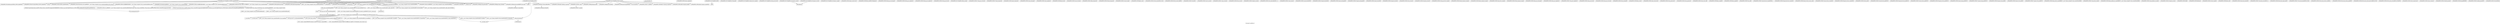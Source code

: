 digraph "Call graph: fix_addforce.ll" {
	label="Call graph: fix_addforce.ll";

	Node0x563d6d9faa80 [shape=record,label="{_ZN9LAMMPS_NS11FixAddForceC2EPNS_6LAMMPSEiPPc}"];
	Node0x563d6d9faa80 -> Node0x563d6d8ec5d0;
	Node0x563d6d9faa80 -> Node0x563d6d8ebd90;
	Node0x563d6d9faa80 -> Node0x563d6d8ebeb0;
	Node0x563d6d9faa80 -> Node0x563d6d91d2f0;
	Node0x563d6d9faa80 -> Node0x563d6d9a6830;
	Node0x563d6d9faa80 -> Node0x563d6d8ed1c0;
	Node0x563d6d9faa80 -> Node0x563d6d8ed3c0;
	Node0x563d6d9faa80 -> Node0x563d6d995bb0;
	Node0x563d6d9faa80 -> Node0x563d6d8ec990;
	Node0x563d6d9faa80 -> Node0x563d6d9fac10;
	Node0x563d6d9faa80 -> Node0x563d6d9faeb0;
	Node0x563d6d9faa80 -> Node0x563d6d8ac2d0;
	Node0x563d6d9faa80 -> Node0x563d6d8ef140;
	Node0x563d6d9faa80 -> Node0x563d6d8ef0b0;
	Node0x563d6d9faa80 -> Node0x563d6d8ecfd0;
	Node0x563d6d9faa80 -> Node0x563d6d9eb260;
	Node0x563d6d8ec5d0 [shape=record,label="{_ZN9LAMMPS_NS3FixC2EPNS_6LAMMPSEiPPc}"];
	Node0x563d6d8ed1c0 [shape=record,label="{_ZN9LAMMPS_NS5utils16missing_cmd_argsERKNSt7__cxx1112basic_stringIcSt11char_traitsIcESaIcEEEiS8_PNS_5ErrorE}"];
	Node0x563d6d8ebd90 [shape=record,label="{_ZNSaIcEC1Ev}"];
	Node0x563d6d8ebeb0 [shape=record,label="{_ZNSt7__cxx1112basic_stringIcSt11char_traitsIcESaIcEEC2IS3_EEPKcRKS3_}"];
	Node0x563d6d8ebeb0 -> Node0x563d6d90c400;
	Node0x563d6d8ebeb0 -> Node0x563d6d911d80;
	Node0x563d6d8ebeb0 -> Node0x563d6d900610;
	Node0x563d6d8ebeb0 -> Node0x563d6d904fb0;
	Node0x563d6d8ebeb0 -> Node0x563d6d909e20;
	Node0x563d6d90d410 [shape=record,label="{__gxx_personality_v0}"];
	Node0x563d6d8ed3c0 [shape=record,label="{_ZNSt7__cxx1112basic_stringIcSt11char_traitsIcESaIcEED1Ev}"];
	Node0x563d6d995bb0 [shape=record,label="{_ZNSaIcED1Ev}"];
	Node0x563d6d9faeb0 [shape=record,label="{_ZN9LAMMPS_NS5utils8strmatchERKNSt7__cxx1112basic_stringIcSt11char_traitsIcESaIcEEES8_}"];
	Node0x563d6d9fac10 [shape=record,label="{_ZN9LAMMPS_NS5utils6strdupERKNSt7__cxx1112basic_stringIcSt11char_traitsIcESaIcEEE}"];
	Node0x563d6d9eb260 [shape=record,label="{_ZN9LAMMPS_NS5utils7numericEPKciS2_bPNS_6LAMMPSE}"];
	Node0x563d6d8ac2d0 [shape=record,label="{strcmp}"];
	Node0x563d6d8ecfd0 [shape=record,label="{_ZN9LAMMPS_NS5utils8inumericEPKciS2_bPNS_6LAMMPSE}"];
	Node0x563d6d8ef0b0 [shape=record,label="{_ZN9LAMMPS_NS5Error3allIJRiEEEvRKNSt7__cxx1112basic_stringIcSt11char_traitsIcESaIcEEEiSA_DpOT_}"];
	Node0x563d6d8ef0b0 -> Node0x563d6d911f50;
	Node0x563d6d8ef0b0 -> Node0x563d6d914c30;
	Node0x563d6d8ef0b0 -> Node0x563d6d915520;
	Node0x563d6d8ef140 [shape=record,label="{_ZNK9LAMMPS_NS6Domain16get_region_by_idERKNSt7__cxx1112basic_stringIcSt11char_traitsIcESaIcEEE}"];
	Node0x563d6d8ec990 [shape=record,label="{_ZN9LAMMPS_NS5Error3allIJRPcEEEvRKNSt7__cxx1112basic_stringIcSt11char_traitsIcESaIcEEEiSB_DpOT_}"];
	Node0x563d6d8ec990 -> Node0x563d6d911f50;
	Node0x563d6d8ec990 -> Node0x563d6d917220;
	Node0x563d6d8ec990 -> Node0x563d6d915520;
	Node0x563d6d9a6830 [shape=record,label="{_ZN9LAMMPS_NS6Memory6createIdEEPPT_RS4_iiPKc}"];
	Node0x563d6d9a6830 -> Node0x563d6d918370;
	Node0x563d6d9e6f00 [shape=record,label="{_ZN9LAMMPS_NS3Fix13post_neighborEv}"];
	Node0x563d6d91d2f0 [shape=record,label="{_ZN9LAMMPS_NS3FixD2Ev}"];
	Node0x563d6d919530 [shape=record,label="{_ZN9LAMMPS_NS11FixAddForceD2Ev}"];
	Node0x563d6d919530 -> Node0x563d6d91bf10;
	Node0x563d6d919530 -> Node0x563d6d91f250;
	Node0x563d6d919530 -> Node0x563d6d91d2f0;
	Node0x563d6d919530 -> Node0x563d6d91d4c0;
	Node0x563d6d91bf10 [shape=record,label="{_ZdaPv}"];
	Node0x563d6d91d4c0 [shape=record,label="{_ZN9LAMMPS_NS6Memory7destroyIdEEvRPPT_}"];
	Node0x563d6d91d4c0 -> Node0x563d6d91fae0;
	Node0x563d6d91f250 [shape=record,label="{__clang_call_terminate}"];
	Node0x563d6d91f250 -> Node0x563d6d922190;
	Node0x563d6d91f250 -> Node0x563d6d923ab0;
	Node0x563d6d922190 [shape=record,label="{__cxa_begin_catch}"];
	Node0x563d6d923ab0 [shape=record,label="{_ZSt9terminatev}"];
	Node0x563d6d924c50 [shape=record,label="{_ZN9LAMMPS_NS11FixAddForceD0Ev}"];
	Node0x563d6d924c50 -> Node0x563d6d926360;
	Node0x563d6d926360 [shape=record,label="{_ZdlPv}"];
	Node0x563d6d927d10 [shape=record,label="{_ZN9LAMMPS_NS11FixAddForce7setmaskEv}"];
	Node0x563d6d9288d0 [shape=record,label="{_ZN9LAMMPS_NS11FixAddForce4initEv}"];
	Node0x563d6d9288d0 -> Node0x563d6d929830;
	Node0x563d6d9288d0 -> Node0x563d6d8ebd90;
	Node0x563d6d9288d0 -> Node0x563d6d8ebeb0;
	Node0x563d6d9288d0 -> Node0x563d6d995bb0;
	Node0x563d6d9288d0 -> Node0x563d6d8ed3c0;
	Node0x563d6d9288d0 -> Node0x563d6d8ec990;
	Node0x563d6d9288d0 -> Node0x563d6d92ccb0;
	Node0x563d6d9288d0 -> Node0x563d6d9faeb0;
	Node0x563d6d9288d0 -> Node0x563d6d92aca0;
	Node0x563d6d9288d0 -> Node0x563d6d8ef140;
	Node0x563d6d9288d0 -> Node0x563d6da0a7f0;
	Node0x563d6d9288d0 -> Node0x563d6da0a770;
	Node0x563d6d93f6a0 [shape=record,label="{_ZN9LAMMPS_NS3Fix7v_tallyEiPd}"];
	Node0x563d6d944c80 [shape=record,label="{_ZN9LAMMPS_NS6Modify17clearstep_computeEv}"];
	Node0x563d6d9412a0 [shape=record,label="{_ZN9LAMMPS_NS8Variable13compute_equalEi}"];
	Node0x563d6d943660 [shape=record,label="{_ZN9LAMMPS_NS8Variable12compute_atomEiiPdii}"];
	Node0x563d6d9462c0 [shape=record,label="{_ZN9LAMMPS_NS6Modify15addstep_computeEl}"];
	Node0x563d6d94a380 [shape=record,label="{_ZN9LAMMPS_NS11FixAddForce16post_force_respaEiii}"];
	Node0x563d6d94af80 [shape=record,label="{_ZN9LAMMPS_NS11FixAddForce14min_post_forceEi}"];
	Node0x563d6d950350 [shape=record,label="{_ZN9LAMMPS_NS11FixAddForce14compute_scalarEv}"];
	Node0x563d6d950350 -> Node0x563d6d950b10;
	Node0x563d6d950b10 [shape=record,label="{MPI_Allreduce}"];
	Node0x563d6d953c60 [shape=record,label="{_ZN9LAMMPS_NS11FixAddForce14compute_vectorEi}"];
	Node0x563d6d953c60 -> Node0x563d6d950b10;
	Node0x563d6d954730 [shape=record,label="{_ZN9LAMMPS_NS11FixAddForce12memory_usageEv}"];
	Node0x563d6d955a90 [shape=record,label="{_ZN9LAMMPS_NS3Fix16post_constructorEv}"];
	Node0x563d6d957490 [shape=record,label="{_ZN9LAMMPS_NS3Fix9init_listEiPNS_9NeighListE}"];
	Node0x563d6d957bf0 [shape=record,label="{_ZN9LAMMPS_NS3Fix18setup_pre_exchangeEv}"];
	Node0x563d6d959370 [shape=record,label="{_ZN9LAMMPS_NS3Fix18setup_pre_neighborEv}"];
	Node0x563d6d95a9a0 [shape=record,label="{_ZN9LAMMPS_NS3Fix19setup_post_neighborEv}"];
	Node0x563d6d95b730 [shape=record,label="{_ZN9LAMMPS_NS3Fix15setup_pre_forceEi}"];
	Node0x563d6d929830 [shape=record,label="{_ZN9LAMMPS_NS8Variable4findEPKc}"];
	Node0x563d6da0a770 [shape=record,label="{_ZN9LAMMPS_NS8Variable10equalstyleEi}"];
	Node0x563d6da0a7f0 [shape=record,label="{_ZN9LAMMPS_NS8Variable9atomstyleEi}"];
	Node0x563d6d92aca0 [shape=record,label="{_ZN9LAMMPS_NS5Error3allERKNSt7__cxx1112basic_stringIcSt11char_traitsIcESaIcEEEiS8_}"];
	Node0x563d6d92ccb0 [shape=record,label="{__dynamic_cast}"];
	Node0x563d6d9302c0 [shape=record,label="{_ZN9LAMMPS_NS11FixAddForce5setupEi}"];
	Node0x563d6d9302c0 -> Node0x563d6d8ebd90;
	Node0x563d6d9302c0 -> Node0x563d6d8ebeb0;
	Node0x563d6d9302c0 -> Node0x563d6d932ed0;
	Node0x563d6d9302c0 -> Node0x563d6d92ccb0;
	Node0x563d6d9302c0 -> Node0x563d6d9faeb0;
	Node0x563d6d9302c0 -> Node0x563d6d8ed3c0;
	Node0x563d6d9302c0 -> Node0x563d6d995bb0;
	Node0x563d6d9302c0 -> Node0x563d6d931930;
	Node0x563d6d931930 [shape=record,label="{_ZN9LAMMPS_NS5Respa13copy_flevel_fEi}"];
	Node0x563d6d932ed0 [shape=record,label="{_ZN9LAMMPS_NS5Respa13copy_f_flevelEi}"];
	Node0x563d6d935850 [shape=record,label="{_ZN9LAMMPS_NS11FixAddForce9min_setupEi}"];
	Node0x563d6d9369a0 [shape=record,label="{_ZN9LAMMPS_NS11FixAddForce10post_forceEi}"];
	Node0x563d6d9369a0 -> Node0x563d6d93b4c0;
	Node0x563d6d9369a0 -> Node0x563d6d93c0f0;
	Node0x563d6d9369a0 -> Node0x563d6d91d4c0;
	Node0x563d6d9369a0 -> Node0x563d6d9a6830;
	Node0x563d6d9369a0 -> Node0x563d6d93c730;
	Node0x563d6d9369a0 -> Node0x563d6d93cee0;
	Node0x563d6d9369a0 -> Node0x563d6d93df60;
	Node0x563d6d9369a0 -> Node0x563d6d93f6a0;
	Node0x563d6d9369a0 -> Node0x563d6d9462c0;
	Node0x563d6d9369a0 -> Node0x563d6d944c80;
	Node0x563d6d9369a0 -> Node0x563d6d9412a0;
	Node0x563d6d9369a0 -> Node0x563d6d943660;
	Node0x563d6d93b4c0 [shape=record,label="{_ZN9LAMMPS_NS3Fix6v_initEi}"];
	Node0x563d6d93b4c0 -> Node0x563d6d946c90;
	Node0x563d6d93c0f0 [shape=record,label="{_ZN9LAMMPS_NS6Region8prematchEv}"];
	Node0x563d6d93c730 [shape=record,label="{_ZN9LAMMPS_NS6Region5matchEddd}"];
	Node0x563d6d93cee0 [shape=record,label="{_ZN9LAMMPS_NS6Domain5unmapEPKdiPd}"];
	Node0x563d6d93df60 [shape=record,label="{llvm.fmuladd.f64}"];
	Node0x563d6d95bde0 [shape=record,label="{_ZN9LAMMPS_NS3Fix17setup_pre_reverseEii}"];
	Node0x563d6d95c2e0 [shape=record,label="{_ZN9LAMMPS_NS3Fix17initial_integrateEi}"];
	Node0x563d6d95d0a0 [shape=record,label="{_ZN9LAMMPS_NS3Fix14post_integrateEv}"];
	Node0x563d6d95daa0 [shape=record,label="{_ZN9LAMMPS_NS3Fix12pre_exchangeEv}"];
	Node0x563d6d95f350 [shape=record,label="{_ZN9LAMMPS_NS3Fix12pre_neighborEv}"];
	Node0x563d6d928da0 [shape=record,label="{_ZNKSt7__cxx1112basic_stringIcSt11char_traitsIcESaIcEE7_M_dataEv}"];
	Node0x563d6d93ab80 [shape=record,label="{_ZNSt7__cxx1112basic_stringIcSt11char_traitsIcESaIcEE10_M_disposeEv}"];
	Node0x563d6d9eb3a0 [shape=record,label="{__cxa_rethrow}"];
	Node0x563d6d909e90 [shape=record,label="{__cxa_end_catch}"];
	Node0x563d6d9f06d0 [shape=record,label="{_ZNSt7__cxx1112basic_stringIcSt11char_traitsIcESaIcEE13_M_set_lengthEm}"];
	Node0x563d6d911fc0 [shape=record,label="{_ZSt10__distanceIPKcENSt15iterator_traitsIT_E15difference_typeES3_S3_St26random_access_iterator_tag}"];
	Node0x563d6d9e4d40 [shape=record,label="{_ZN9LAMMPS_NS3Fix9pre_forceEi}"];
	Node0x563d6d963870 [shape=record,label="{_ZN9LAMMPS_NS3Fix11pre_reverseEii}"];
	Node0x563d6d964740 [shape=record,label="{_ZN9LAMMPS_NS3Fix15final_integrateEv}"];
	Node0x563d6d967780 [shape=record,label="{_ZN9LAMMPS_NS3Fix15fused_integrateEi}"];
	Node0x563d6d969740 [shape=record,label="{_ZN9LAMMPS_NS3Fix11end_of_stepEv}"];
	Node0x563d6d96a470 [shape=record,label="{_ZN9LAMMPS_NS3Fix8post_runEv}"];
	Node0x563d6d96b7d0 [shape=record,label="{_ZN9LAMMPS_NS3Fix13write_restartEP8_IO_FILE}"];
	Node0x563d6d96cce0 [shape=record,label="{_ZN9LAMMPS_NS3Fix18write_restart_fileEPKc}"];
	Node0x563d6d96d4a0 [shape=record,label="{_ZN9LAMMPS_NS3Fix7restartEPc}"];
	Node0x563d6d96f470 [shape=record,label="{_ZN9LAMMPS_NS3Fix11grow_arraysEi}"];
	Node0x563d6d96fa10 [shape=record,label="{_ZN9LAMMPS_NS3Fix11copy_arraysEiii}"];
	Node0x563d6d970730 [shape=record,label="{_ZN9LAMMPS_NS3Fix10set_arraysEi}"];
	Node0x563d6d970e90 [shape=record,label="{_ZN9LAMMPS_NS3Fix13update_arraysEii}"];
	Node0x563d6d972680 [shape=record,label="{_ZN9LAMMPS_NS3Fix12set_moleculeEiiiPdS1_S1_}"];
	Node0x563d6d975d70 [shape=record,label="{_ZN9LAMMPS_NS3Fix11clear_bonusEv}"];
	Node0x563d6d9780e0 [shape=record,label="{_ZN9LAMMPS_NS3Fix11pack_borderEiPiPd}"];
	Node0x563d6d978970 [shape=record,label="{_ZN9LAMMPS_NS3Fix13unpack_borderEiiPd}"];
	Node0x563d6d979110 [shape=record,label="{_ZN9LAMMPS_NS3Fix13pack_exchangeEiPd}"];
	Node0x563d6d9795e0 [shape=record,label="{_ZN9LAMMPS_NS3Fix15unpack_exchangeEiPd}"];
	Node0x563d6d97f570 [shape=record,label="{_ZN9LAMMPS_NS3Fix12pack_restartEiPd}"];
	Node0x563d6d97a660 [shape=record,label="{_ZN9LAMMPS_NS3Fix14unpack_restartEii}"];
	Node0x563d6d97b250 [shape=record,label="{_ZN9LAMMPS_NS3Fix12size_restartEi}"];
	Node0x563d6d97cf80 [shape=record,label="{_ZN9LAMMPS_NS3Fix15maxsize_restartEv}"];
	Node0x563d6d980dc0 [shape=record,label="{_ZN9LAMMPS_NS3Fix21setup_pre_force_respaEii}"];
	Node0x563d6d981820 [shape=record,label="{_ZN9LAMMPS_NS3Fix23initial_integrate_respaEiii}"];
	Node0x563d6d982500 [shape=record,label="{_ZN9LAMMPS_NS3Fix20post_integrate_respaEii}"];
	Node0x563d6d982b90 [shape=record,label="{_ZN9LAMMPS_NS3Fix15pre_force_respaEiii}"];
	Node0x563d6d983330 [shape=record,label="{_ZN9LAMMPS_NS3Fix21final_integrate_respaEii}"];
	Node0x563d6d98f6a0 [shape=record,label="{_ZN9LAMMPS_NS3Fix16min_pre_exchangeEv}"];
	Node0x563d6d986e80 [shape=record,label="{_ZN9LAMMPS_NS3Fix16min_pre_neighborEv}"];
	Node0x563d6d988be0 [shape=record,label="{_ZN9LAMMPS_NS3Fix17min_post_neighborEv}"];
	Node0x563d6d98eef0 [shape=record,label="{_ZN9LAMMPS_NS3Fix13min_pre_forceEi}"];
	Node0x563d6d996070 [shape=record,label="{_ZN9LAMMPS_NS3Fix15min_pre_reverseEii}"];
	Node0x563d6d9987a0 [shape=record,label="{_ZN9LAMMPS_NS3Fix10min_energyEPd}"];
	Node0x563d6d99a4f0 [shape=record,label="{_ZN9LAMMPS_NS3Fix9min_storeEv}"];
	Node0x563d6d99c160 [shape=record,label="{_ZN9LAMMPS_NS3Fix14min_clearstoreEv}"];
	Node0x563d6d99dad0 [shape=record,label="{_ZN9LAMMPS_NS3Fix13min_pushstoreEv}"];
	Node0x563d6d9a0670 [shape=record,label="{_ZN9LAMMPS_NS3Fix12min_popstoreEv}"];
	Node0x563d6d9a16d0 [shape=record,label="{_ZN9LAMMPS_NS3Fix13min_reset_refEv}"];
	Node0x563d6d9b04b0 [shape=record,label="{_ZN9LAMMPS_NS3Fix8min_stepEdPd}"];
	Node0x563d6d9c15d0 [shape=record,label="{_ZN9LAMMPS_NS3Fix9max_alphaEPd}"];
	Node0x563d6d9eaac0 [shape=record,label="{_ZN9LAMMPS_NS3Fix7min_dofEv}"];
	Node0x563d6d9c5030 [shape=record,label="{_ZN9LAMMPS_NS3Fix17pack_forward_commEiPiPdiS1_}"];
	Node0x563d6d9c5bf0 [shape=record,label="{_ZN9LAMMPS_NS3Fix19unpack_forward_commEiiPd}"];
	Node0x563d6d9c66d0 [shape=record,label="{_ZN9LAMMPS_NS3Fix22pack_reverse_comm_sizeEii}"];
	Node0x563d6d9c7520 [shape=record,label="{_ZN9LAMMPS_NS3Fix17pack_reverse_commEiiPd}"];
	Node0x563d6d9c8310 [shape=record,label="{_ZN9LAMMPS_NS3Fix19unpack_reverse_commEiPiPd}"];
	Node0x563d6d9c9510 [shape=record,label="{_ZN9LAMMPS_NS3Fix10reset_gridEv}"];
	Node0x563d6d9ca430 [shape=record,label="{_ZN9LAMMPS_NS3Fix17pack_forward_gridEiPviPi}"];
	Node0x563d6d9cb330 [shape=record,label="{_ZN9LAMMPS_NS3Fix19unpack_forward_gridEiPviPi}"];
	Node0x563d6d9cc600 [shape=record,label="{_ZN9LAMMPS_NS3Fix17pack_reverse_gridEiPviPi}"];
	Node0x563d6d9cd680 [shape=record,label="{_ZN9LAMMPS_NS3Fix19unpack_reverse_gridEiPviPi}"];
	Node0x563d6d9cf3f0 [shape=record,label="{_ZN9LAMMPS_NS3Fix15pack_remap_gridEiPviPi}"];
	Node0x563d6d9d1390 [shape=record,label="{_ZN9LAMMPS_NS3Fix17unpack_remap_gridEiPviPi}"];
	Node0x563d6d9d25a0 [shape=record,label="{_ZN9LAMMPS_NS3Fix16unpack_read_gridEiPc}"];
	Node0x563d6d9d3910 [shape=record,label="{_ZN9LAMMPS_NS3Fix15pack_write_gridEiPv}"];
	Node0x563d6d9d4980 [shape=record,label="{_ZN9LAMMPS_NS3Fix17unpack_write_gridEiPvPi}"];
	Node0x563d6d9d5fe0 [shape=record,label="{_ZN9LAMMPS_NS3Fix16get_grid_by_nameERKNSt7__cxx1112basic_stringIcSt11char_traitsIcESaIcEEERi}"];
	Node0x563d6d9d7400 [shape=record,label="{_ZN9LAMMPS_NS3Fix17get_grid_by_indexEi}"];
	Node0x563d6d9d87e0 [shape=record,label="{_ZN9LAMMPS_NS3Fix20get_griddata_by_nameEiRKNSt7__cxx1112basic_stringIcSt11char_traitsIcESaIcEEERi}"];
	Node0x563d6d9d9820 [shape=record,label="{_ZN9LAMMPS_NS3Fix21get_griddata_by_indexEi}"];
	Node0x563d6d9da930 [shape=record,label="{_ZN9LAMMPS_NS3Fix13compute_arrayEii}"];
	Node0x563d6d9db5e0 [shape=record,label="{_ZN9LAMMPS_NS3Fix3dofEi}"];
	Node0x563d6d9dc3b0 [shape=record,label="{_ZN9LAMMPS_NS3Fix6deformEi}"];
	Node0x563d6d9dd010 [shape=record,label="{_ZN9LAMMPS_NS3Fix12reset_targetEd}"];
	Node0x563d6d9ddf50 [shape=record,label="{_ZN9LAMMPS_NS3Fix8reset_dtEv}"];
	Node0x563d6d9def50 [shape=record,label="{_ZN9LAMMPS_NS3Fix16read_data_headerEPc}"];
	Node0x563d6d9dfcf0 [shape=record,label="{_ZN9LAMMPS_NS3Fix17read_data_sectionEPciS1_i}"];
	Node0x563d6d8fb390 [shape=record,label="{_ZN9LAMMPS_NS3Fix20read_data_skip_linesEPc}"];
	Node0x563d6d9e2b90 [shape=record,label="{_ZN9LAMMPS_NS3Fix17write_data_headerEP8_IO_FILEi}"];
	Node0x563d6d9e3990 [shape=record,label="{_ZN9LAMMPS_NS3Fix23write_data_section_sizeEiRiS1_}"];
	Node0x563d6d92ec60 [shape=record,label="{_ZN9LAMMPS_NS3Fix23write_data_section_packEiPPd}"];
	Node0x563d6d9e5720 [shape=record,label="{_ZN9LAMMPS_NS3Fix26write_data_section_keywordEiP8_IO_FILE}"];
	Node0x563d6d93b8b0 [shape=record,label="{_ZN9LAMMPS_NS3Fix18write_data_sectionEiP8_IO_FILEiPPdi}"];
	Node0x563d6d9e6530 [shape=record,label="{_ZN9LAMMPS_NS3Fix13zero_momentumEv}"];
	Node0x563d6d9e7ba0 [shape=record,label="{_ZN9LAMMPS_NS3Fix13zero_rotationEv}"];
	Node0x563d6d9e8760 [shape=record,label="{_ZN9LAMMPS_NS3Fix15rebuild_specialEv}"];
	Node0x563d6d9e90a0 [shape=record,label="{_ZN9LAMMPS_NS3Fix5imageERPiRPPd}"];
	Node0x563d6d9ea7f0 [shape=record,label="{_ZN9LAMMPS_NS3Fix12modify_paramEiPPc}"];
	Node0x563d6d9eb170 [shape=record,label="{_ZN9LAMMPS_NS3Fix7extractEPKcRi}"];
	Node0x563d6d946c90 [shape=record,label="{_ZN9LAMMPS_NS3Fix7v_setupEi}"];
	Node0x563d6d90c400 [shape=record,label="{_ZNSt7__cxx1112basic_stringIcSt11char_traitsIcESaIcEE13_M_local_dataEv}"];
	Node0x563d6d911d80 [shape=record,label="{_ZNSt7__cxx1112basic_stringIcSt11char_traitsIcESaIcEE12_Alloc_hiderC1EPcRKS3_}"];
	Node0x563d6d904fb0 [shape=record,label="{_ZNSt7__cxx1112basic_stringIcSt11char_traitsIcESaIcEE12_M_constructIPKcEEvT_S8_}"];
	Node0x563d6d904fb0 -> Node0x563d6d9eff60;
	Node0x563d6d900610 [shape=record,label="{_ZNSt11char_traitsIcE6lengthEPKc}"];
	Node0x563d6d900610 -> Node0x563d6d9f1430;
	Node0x563d6d900610 -> Node0x563d6d9f2220;
	Node0x563d6d909e20 [shape=record,label="{_ZNSt7__cxx1112basic_stringIcSt11char_traitsIcESaIcEE12_Alloc_hiderD2Ev}"];
	Node0x563d6d909e20 -> Node0x563d6d9f1d30;
	Node0x563d6d9eff60 [shape=record,label="{_ZNSt7__cxx1112basic_stringIcSt11char_traitsIcESaIcEE16_M_construct_auxIPKcEEvT_S8_St12__false_type}"];
	Node0x563d6d9eff60 -> Node0x563d6d8f7d60;
	Node0x563d6d8f7d60 [shape=record,label="{_ZNSt7__cxx1112basic_stringIcSt11char_traitsIcESaIcEE12_M_constructIPKcEEvT_S8_St20forward_iterator_tag}"];
	Node0x563d6d8f7d60 -> Node0x563d6d90d830;
	Node0x563d6d8f7d60 -> Node0x563d6d8f65a0;
	Node0x563d6d8f7d60 -> Node0x563d6d9270c0;
	Node0x563d6d8f7d60 -> Node0x563d6d9c7bb0;
	Node0x563d6d8f7d60 -> Node0x563d6d9c4670;
	Node0x563d6d8f7d60 -> Node0x563d6d95be60;
	Node0x563d6d8f7d60 -> Node0x563d6d928da0;
	Node0x563d6d8f7d60 -> Node0x563d6d92e330;
	Node0x563d6d8f7d60 -> Node0x563d6d922190;
	Node0x563d6d8f7d60 -> Node0x563d6d93ab80;
	Node0x563d6d8f7d60 -> Node0x563d6d9eb3a0;
	Node0x563d6d8f7d60 -> Node0x563d6d909e90;
	Node0x563d6d8f7d60 -> Node0x563d6d9f06d0;
	Node0x563d6d8f7d60 -> Node0x563d6d91f250;
	Node0x563d6d90d830 [shape=record,label="{_ZN9__gnu_cxx17__is_null_pointerIKcEEbPT_}"];
	Node0x563d6d8f65a0 [shape=record,label="{_ZSt19__throw_logic_errorPKc}"];
	Node0x563d6d9270c0 [shape=record,label="{_ZSt8distanceIPKcENSt15iterator_traitsIT_E15difference_typeES3_S3_}"];
	Node0x563d6d9270c0 -> Node0x563d6d960dd0;
	Node0x563d6d9270c0 -> Node0x563d6d911fc0;
	Node0x563d6d9c4670 [shape=record,label="{_ZNSt7__cxx1112basic_stringIcSt11char_traitsIcESaIcEE7_M_dataEPc}"];
	Node0x563d6d9c7bb0 [shape=record,label="{_ZNSt7__cxx1112basic_stringIcSt11char_traitsIcESaIcEE9_M_createERmm}"];
	Node0x563d6d95be60 [shape=record,label="{_ZNSt7__cxx1112basic_stringIcSt11char_traitsIcESaIcEE11_M_capacityEm}"];
	Node0x563d6d92e330 [shape=record,label="{_ZNSt7__cxx1112basic_stringIcSt11char_traitsIcESaIcEE13_S_copy_charsEPcPKcS7_}"];
	Node0x563d6d960dd0 [shape=record,label="{_ZSt19__iterator_categoryIPKcENSt15iterator_traitsIT_E17iterator_categoryERKS3_}"];
	Node0x563d6d9f1430 [shape=record,label="{_ZN9__gnu_cxx11char_traitsIcE6lengthEPKc}"];
	Node0x563d6d9f1430 -> Node0x563d6d961ea0;
	Node0x563d6d9f2220 [shape=record,label="{strlen}"];
	Node0x563d6d961ea0 [shape=record,label="{_ZN9__gnu_cxx11char_traitsIcE2eqERKcS3_}"];
	Node0x563d6d9f1d30 [shape=record,label="{_ZNSaIcED2Ev}"];
	Node0x563d6d915520 [shape=record,label="{_ZN9LAMMPS_NS5Error4_allERKNSt7__cxx1112basic_stringIcSt11char_traitsIcESaIcEEEiN3fmt6v9_lmp17basic_string_viewIcEENSA_17basic_format_argsINSA_20basic_format_contextINSA_8appenderEcEEEE}"];
	Node0x563d6d911f50 [shape=record,label="{_ZN3fmt6v9_lmp17basic_string_viewIcEC2ISt11char_traitsIcESaIcEEERKNSt7__cxx1112basic_stringIcT_T0_EE}"];
	Node0x563d6d911f50 -> Node0x563d6d97cff0;
	Node0x563d6d911f50 -> Node0x563d6d92c260;
	Node0x563d6d914c30 [shape=record,label="{_ZN3fmt6v9_lmp16make_format_argsINS0_20basic_format_contextINS0_8appenderEcEEJRiEEENS0_16format_arg_storeIT_JDpNSt9remove_cvINSt16remove_referenceIT0_E4typeEE4typeEEEEDpOSA_}"];
	Node0x563d6d914c30 -> Node0x563d6d916500;
	Node0x563d6d97cff0 [shape=record,label="{_ZNKSt7__cxx1112basic_stringIcSt11char_traitsIcESaIcEE4dataEv}"];
	Node0x563d6d92c260 [shape=record,label="{_ZNKSt7__cxx1112basic_stringIcSt11char_traitsIcESaIcEE4sizeEv}"];
	Node0x563d6d916500 [shape=record,label="{llvm.memcpy.p0.p0.i64}"];
	Node0x563d6d917220 [shape=record,label="{_ZN3fmt6v9_lmp16make_format_argsINS0_20basic_format_contextINS0_8appenderEcEEJRPcEEENS0_16format_arg_storeIT_JDpNSt9remove_cvINSt16remove_referenceIT0_E4typeEE4typeEEEEDpOSB_}"];
	Node0x563d6d917220 -> Node0x563d6d916500;
	Node0x563d6d918370 [shape=record,label="{_ZN9LAMMPS_NS6Memory7smallocElPKc}"];
	Node0x563d6d91fae0 [shape=record,label="{_ZN9LAMMPS_NS6Memory5sfreeEPv}"];
}
